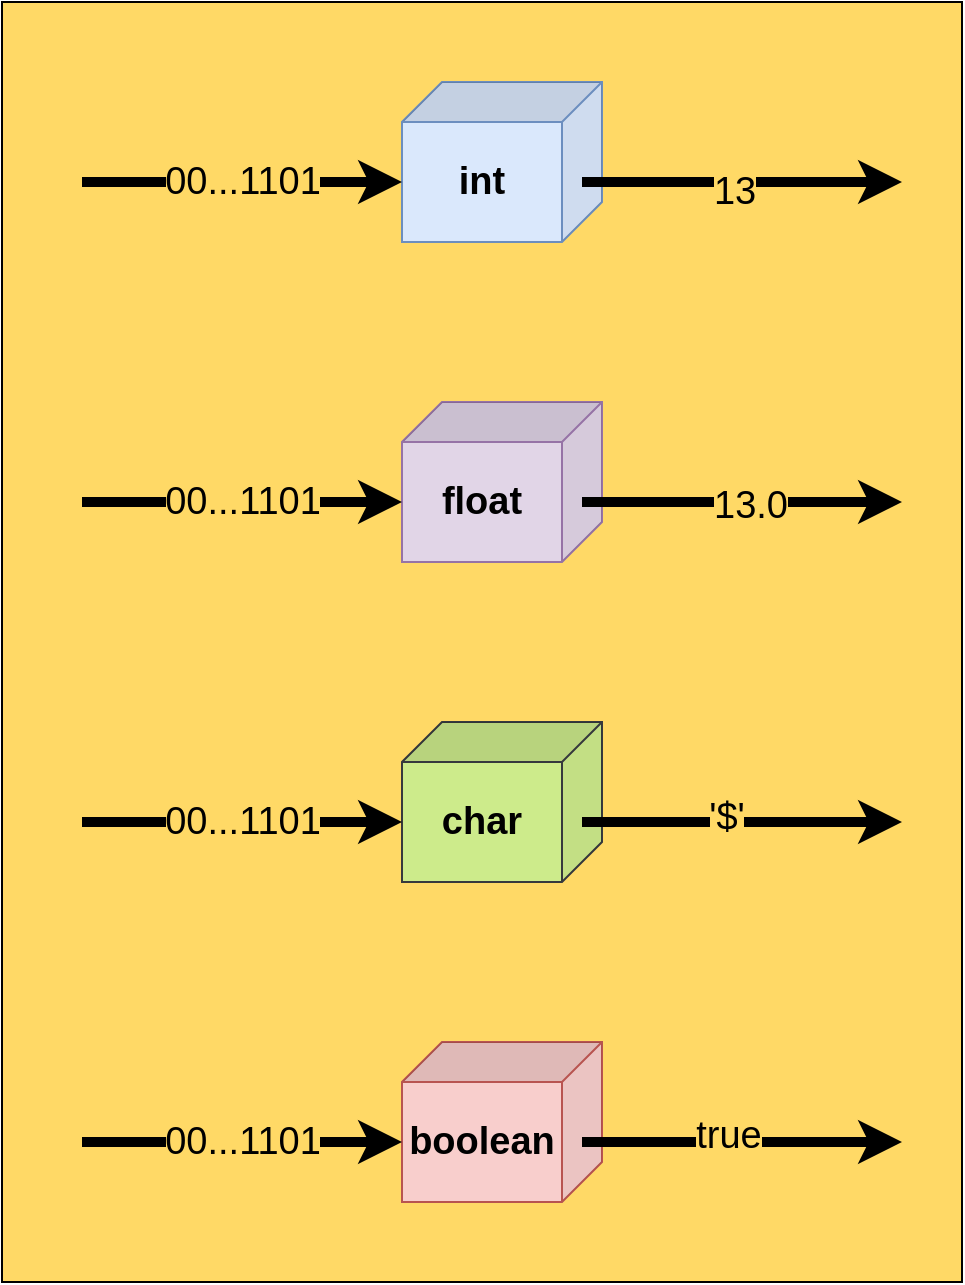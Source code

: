 <mxfile version="16.2.2" type="github">
  <diagram id="MJPlRWvp50738vHIixjE" name="Page-1">
    <mxGraphModel dx="1106" dy="709" grid="1" gridSize="10" guides="1" tooltips="1" connect="1" arrows="1" fold="1" page="1" pageScale="1" pageWidth="850" pageHeight="1100" math="0" shadow="0">
      <root>
        <mxCell id="0" />
        <mxCell id="1" parent="0" />
        <mxCell id="y_yeyw1khPf3cbgA7lWo-23" value="" style="rounded=0;whiteSpace=wrap;html=1;labelBackgroundColor=#CC0000;fontSize=19;fontColor=#FFFFFF;fillColor=#FFD966;" vertex="1" parent="1">
          <mxGeometry x="160" y="160" width="480" height="640" as="geometry" />
        </mxCell>
        <mxCell id="y_yeyw1khPf3cbgA7lWo-1" value="int" style="shape=cube;whiteSpace=wrap;html=1;boundedLbl=1;backgroundOutline=1;darkOpacity=0.05;darkOpacity2=0.1;direction=south;fillColor=#dae8fc;strokeColor=#6c8ebf;fontStyle=1;fontSize=19;" vertex="1" parent="1">
          <mxGeometry x="360" y="200" width="100" height="80" as="geometry" />
        </mxCell>
        <mxCell id="y_yeyw1khPf3cbgA7lWo-2" value="&lt;font style=&quot;font-size: 19px&quot;&gt;00...1101&lt;/font&gt;" style="endArrow=classic;html=1;rounded=0;entryX=0;entryY=0;entryDx=50;entryDy=100;entryPerimeter=0;strokeWidth=5;labelBackgroundColor=#FFD966;" edge="1" parent="1" target="y_yeyw1khPf3cbgA7lWo-1">
          <mxGeometry width="50" height="50" relative="1" as="geometry">
            <mxPoint x="200" y="250" as="sourcePoint" />
            <mxPoint x="350" y="230" as="targetPoint" />
          </mxGeometry>
        </mxCell>
        <mxCell id="y_yeyw1khPf3cbgA7lWo-3" value="" style="endArrow=classic;html=1;rounded=0;entryX=0;entryY=0;entryDx=50;entryDy=100;entryPerimeter=0;strokeWidth=5;" edge="1" parent="1">
          <mxGeometry width="50" height="50" relative="1" as="geometry">
            <mxPoint x="450" y="250" as="sourcePoint" />
            <mxPoint x="610" y="250" as="targetPoint" />
          </mxGeometry>
        </mxCell>
        <mxCell id="y_yeyw1khPf3cbgA7lWo-16" value="13" style="edgeLabel;html=1;align=center;verticalAlign=middle;resizable=0;points=[];fontSize=19;labelBackgroundColor=#FFD966;" vertex="1" connectable="0" parent="y_yeyw1khPf3cbgA7lWo-3">
          <mxGeometry x="-0.056" y="-5" relative="1" as="geometry">
            <mxPoint as="offset" />
          </mxGeometry>
        </mxCell>
        <mxCell id="y_yeyw1khPf3cbgA7lWo-7" value="float" style="shape=cube;whiteSpace=wrap;html=1;boundedLbl=1;backgroundOutline=1;darkOpacity=0.05;darkOpacity2=0.1;direction=south;fillColor=#e1d5e7;strokeColor=#9673a6;fontStyle=1;fontSize=19;" vertex="1" parent="1">
          <mxGeometry x="360" y="360" width="100" height="80" as="geometry" />
        </mxCell>
        <mxCell id="y_yeyw1khPf3cbgA7lWo-8" value="&lt;font style=&quot;font-size: 19px&quot;&gt;00...1101&lt;/font&gt;" style="endArrow=classic;html=1;rounded=0;entryX=0;entryY=0;entryDx=50;entryDy=100;entryPerimeter=0;strokeWidth=5;labelBackgroundColor=#FFD966;" edge="1" parent="1" target="y_yeyw1khPf3cbgA7lWo-7">
          <mxGeometry width="50" height="50" relative="1" as="geometry">
            <mxPoint x="200" y="410" as="sourcePoint" />
            <mxPoint x="350" y="390" as="targetPoint" />
          </mxGeometry>
        </mxCell>
        <mxCell id="y_yeyw1khPf3cbgA7lWo-9" value="" style="endArrow=classic;html=1;rounded=0;entryX=0;entryY=0;entryDx=50;entryDy=100;entryPerimeter=0;strokeWidth=5;" edge="1" parent="1">
          <mxGeometry width="50" height="50" relative="1" as="geometry">
            <mxPoint x="450" y="410" as="sourcePoint" />
            <mxPoint x="610" y="410" as="targetPoint" />
          </mxGeometry>
        </mxCell>
        <mxCell id="y_yeyw1khPf3cbgA7lWo-19" value="13.0" style="edgeLabel;html=1;align=center;verticalAlign=middle;resizable=0;points=[];fontSize=19;labelBackgroundColor=#FFD966;" vertex="1" connectable="0" parent="y_yeyw1khPf3cbgA7lWo-9">
          <mxGeometry x="0.044" y="-2" relative="1" as="geometry">
            <mxPoint as="offset" />
          </mxGeometry>
        </mxCell>
        <mxCell id="y_yeyw1khPf3cbgA7lWo-10" value="char" style="shape=cube;whiteSpace=wrap;html=1;boundedLbl=1;backgroundOutline=1;darkOpacity=0.05;darkOpacity2=0.1;direction=south;fillColor=#cdeb8b;strokeColor=#36393d;fontStyle=1;fontSize=19;" vertex="1" parent="1">
          <mxGeometry x="360" y="520" width="100" height="80" as="geometry" />
        </mxCell>
        <mxCell id="y_yeyw1khPf3cbgA7lWo-11" value="&lt;font style=&quot;font-size: 19px&quot;&gt;00...1101&lt;/font&gt;" style="endArrow=classic;html=1;rounded=0;entryX=0;entryY=0;entryDx=50;entryDy=100;entryPerimeter=0;strokeWidth=5;labelBackgroundColor=#FFD966;" edge="1" parent="1" target="y_yeyw1khPf3cbgA7lWo-10">
          <mxGeometry width="50" height="50" relative="1" as="geometry">
            <mxPoint x="200" y="570" as="sourcePoint" />
            <mxPoint x="350" y="550" as="targetPoint" />
          </mxGeometry>
        </mxCell>
        <mxCell id="y_yeyw1khPf3cbgA7lWo-12" value="" style="endArrow=classic;html=1;rounded=0;entryX=0;entryY=0;entryDx=50;entryDy=100;entryPerimeter=0;strokeWidth=5;" edge="1" parent="1">
          <mxGeometry width="50" height="50" relative="1" as="geometry">
            <mxPoint x="450" y="570" as="sourcePoint" />
            <mxPoint x="610" y="570" as="targetPoint" />
          </mxGeometry>
        </mxCell>
        <mxCell id="y_yeyw1khPf3cbgA7lWo-20" value="&#39;$&#39;" style="edgeLabel;html=1;align=center;verticalAlign=middle;resizable=0;points=[];fontSize=19;labelBackgroundColor=#FFD966;" vertex="1" connectable="0" parent="y_yeyw1khPf3cbgA7lWo-12">
          <mxGeometry x="-0.106" y="2" relative="1" as="geometry">
            <mxPoint as="offset" />
          </mxGeometry>
        </mxCell>
        <mxCell id="y_yeyw1khPf3cbgA7lWo-13" value="boolean" style="shape=cube;whiteSpace=wrap;html=1;boundedLbl=1;backgroundOutline=1;darkOpacity=0.05;darkOpacity2=0.1;direction=south;fillColor=#f8cecc;strokeColor=#b85450;fontStyle=1;fontSize=19;" vertex="1" parent="1">
          <mxGeometry x="360" y="680" width="100" height="80" as="geometry" />
        </mxCell>
        <mxCell id="y_yeyw1khPf3cbgA7lWo-14" value="&lt;font style=&quot;font-size: 19px&quot;&gt;00...1101&lt;/font&gt;" style="endArrow=classic;html=1;rounded=0;entryX=0;entryY=0;entryDx=50;entryDy=100;entryPerimeter=0;strokeWidth=5;labelBackgroundColor=#FFD966;" edge="1" parent="1" target="y_yeyw1khPf3cbgA7lWo-13">
          <mxGeometry width="50" height="50" relative="1" as="geometry">
            <mxPoint x="200" y="730" as="sourcePoint" />
            <mxPoint x="350" y="710" as="targetPoint" />
          </mxGeometry>
        </mxCell>
        <mxCell id="y_yeyw1khPf3cbgA7lWo-15" value="" style="endArrow=classic;html=1;rounded=0;entryX=0;entryY=0;entryDx=50;entryDy=100;entryPerimeter=0;strokeWidth=5;" edge="1" parent="1">
          <mxGeometry width="50" height="50" relative="1" as="geometry">
            <mxPoint x="450" y="730" as="sourcePoint" />
            <mxPoint x="610" y="730" as="targetPoint" />
          </mxGeometry>
        </mxCell>
        <mxCell id="y_yeyw1khPf3cbgA7lWo-21" value="true" style="edgeLabel;html=1;align=center;verticalAlign=middle;resizable=0;points=[];fontSize=19;labelBackgroundColor=#FFD966;" vertex="1" connectable="0" parent="y_yeyw1khPf3cbgA7lWo-15">
          <mxGeometry x="-0.093" y="3" relative="1" as="geometry">
            <mxPoint as="offset" />
          </mxGeometry>
        </mxCell>
      </root>
    </mxGraphModel>
  </diagram>
</mxfile>
